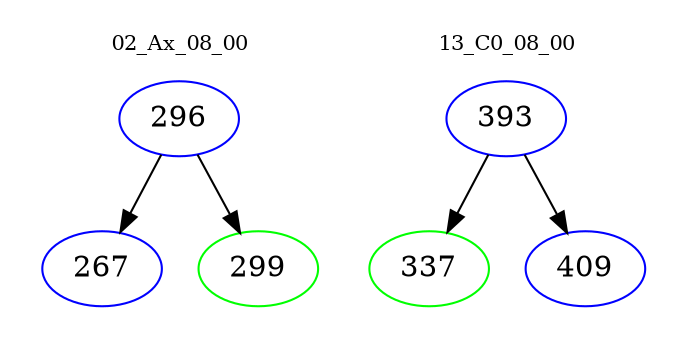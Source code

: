 digraph{
subgraph cluster_0 {
color = white
label = "02_Ax_08_00";
fontsize=10;
T0_296 [label="296", color="blue"]
T0_296 -> T0_267 [color="black"]
T0_267 [label="267", color="blue"]
T0_296 -> T0_299 [color="black"]
T0_299 [label="299", color="green"]
}
subgraph cluster_1 {
color = white
label = "13_C0_08_00";
fontsize=10;
T1_393 [label="393", color="blue"]
T1_393 -> T1_337 [color="black"]
T1_337 [label="337", color="green"]
T1_393 -> T1_409 [color="black"]
T1_409 [label="409", color="blue"]
}
}
